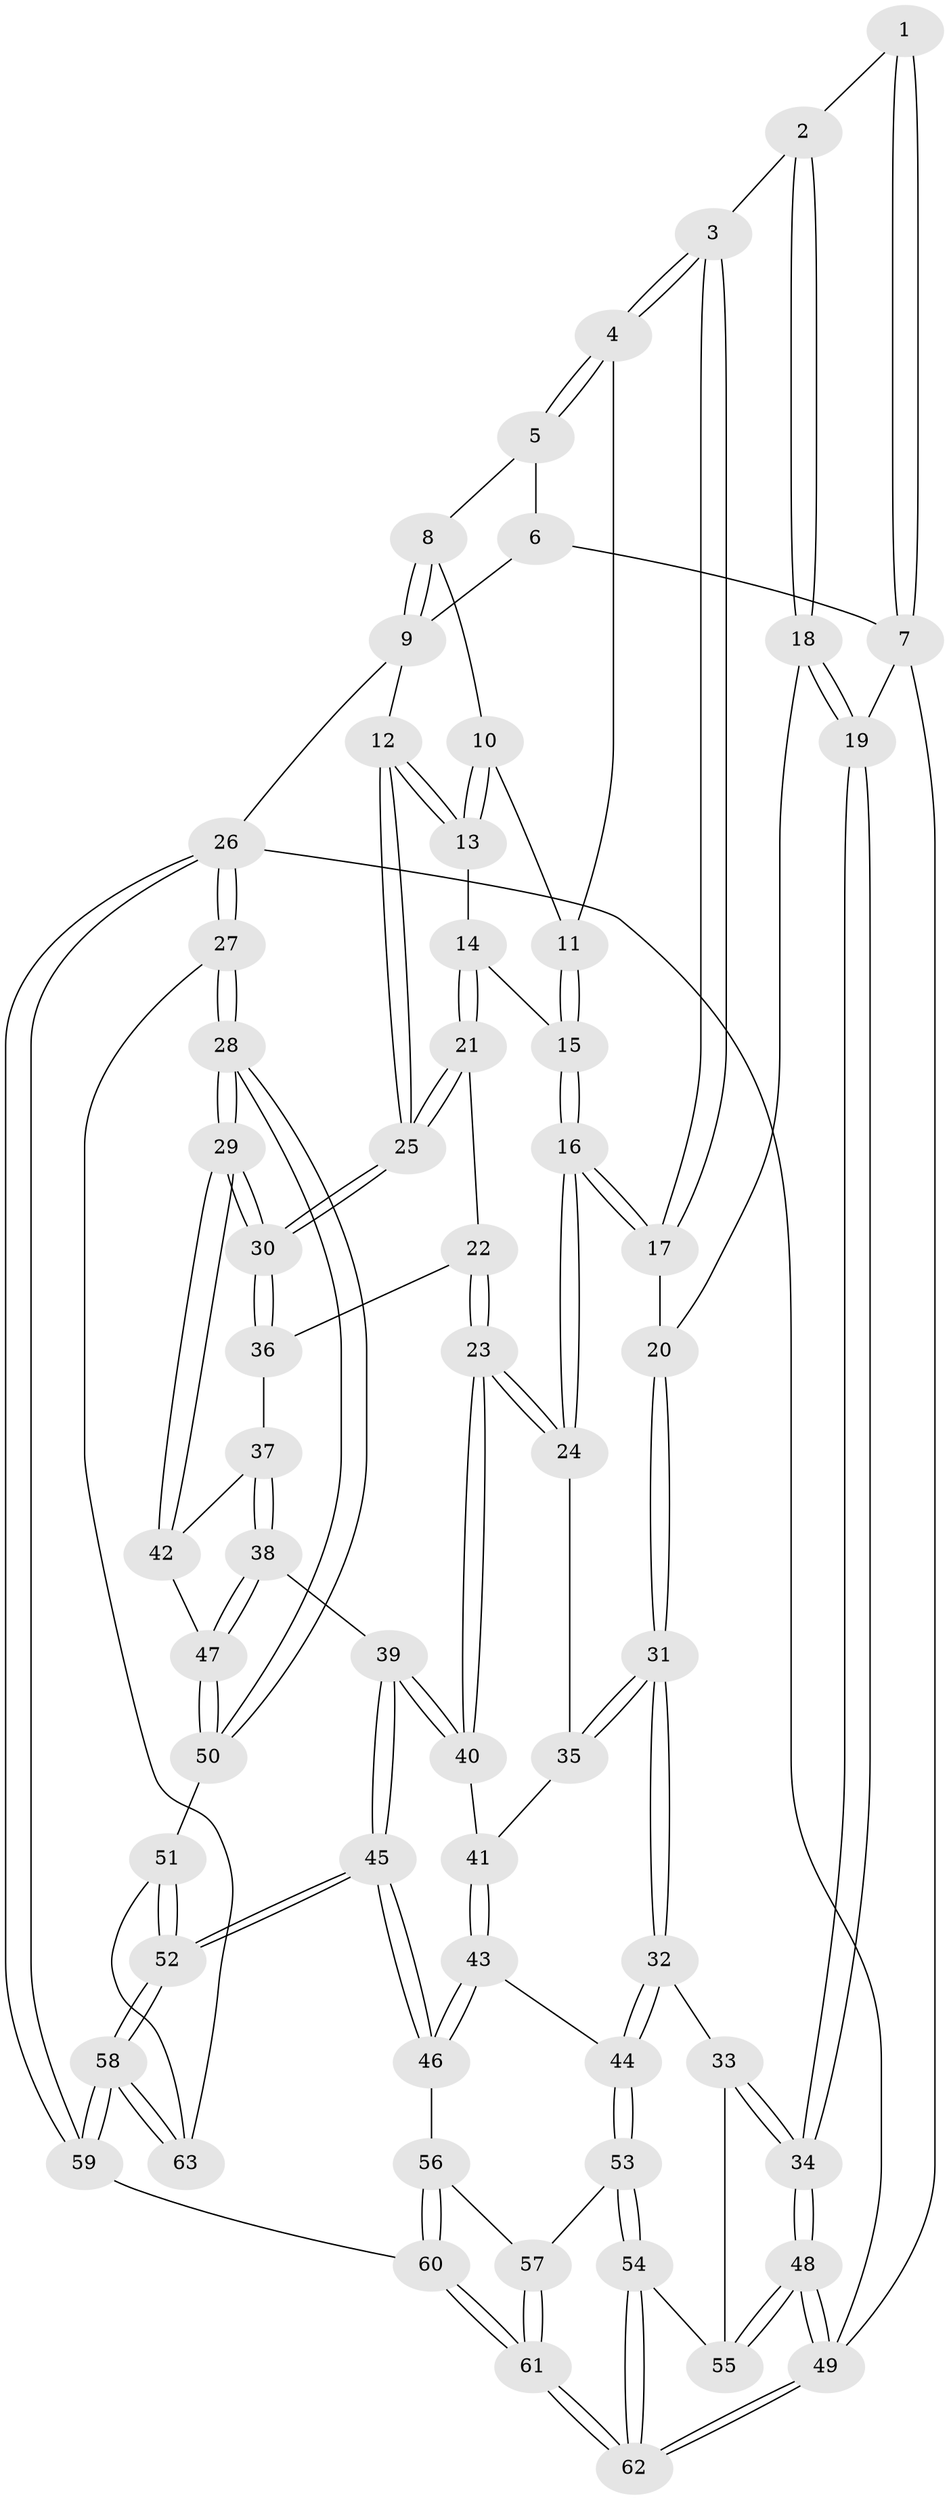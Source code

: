 // coarse degree distribution, {4: 0.41935483870967744, 5: 0.3225806451612903, 3: 0.0967741935483871, 6: 0.12903225806451613, 9: 0.03225806451612903}
// Generated by graph-tools (version 1.1) at 2025/05/03/04/25 22:05:03]
// undirected, 63 vertices, 154 edges
graph export_dot {
graph [start="1"]
  node [color=gray90,style=filled];
  1 [pos="+0.13368563090454463+0"];
  2 [pos="+0.27477900030633945+0.2004448688030253"];
  3 [pos="+0.44776283806122213+0.1337051389286328"];
  4 [pos="+0.4501656609175105+0.130582497421308"];
  5 [pos="+0.5479429581966797+0"];
  6 [pos="+0.10353647871779262+0"];
  7 [pos="+0+0.32438216684864496"];
  8 [pos="+0.7946336821133523+0"];
  9 [pos="+1+0"];
  10 [pos="+0.7856751759032794+0.0922773296888998"];
  11 [pos="+0.671799056909387+0.2548525375270654"];
  12 [pos="+1+0"];
  13 [pos="+0.8601112687915528+0.31579366782074075"];
  14 [pos="+0.8594080013503163+0.32422959808461765"];
  15 [pos="+0.6832545014015337+0.31328594703195023"];
  16 [pos="+0.5939222889661682+0.4256373745865392"];
  17 [pos="+0.506578120123805+0.3455234217296868"];
  18 [pos="+0.17868991518999747+0.3327715024096487"];
  19 [pos="+0+0.41363807091534743"];
  20 [pos="+0.32200202805390526+0.43783688411745025"];
  21 [pos="+0.8617616227989874+0.32911359988497485"];
  22 [pos="+0.8538599817864123+0.4596966307391224"];
  23 [pos="+0.73824430817203+0.5332427430338536"];
  24 [pos="+0.5985696333613707+0.4487859206308196"];
  25 [pos="+1+0.3482280341838732"];
  26 [pos="+1+1"];
  27 [pos="+1+0.9338302181757471"];
  28 [pos="+1+0.7118376133922631"];
  29 [pos="+1+0.6117213096504652"];
  30 [pos="+1+0.37153809883024913"];
  31 [pos="+0.3928391549068654+0.5966175416345673"];
  32 [pos="+0.3892478199976848+0.6114126702296543"];
  33 [pos="+0.27129561153611+0.6415399507452061"];
  34 [pos="+0+0.5104357083893822"];
  35 [pos="+0.5622037971458012+0.48635161095851737"];
  36 [pos="+0.8571698720199501+0.4615009787404702"];
  37 [pos="+0.9682200536823431+0.5695495863355693"];
  38 [pos="+0.8393764358652578+0.6569569546419072"];
  39 [pos="+0.7566877841665429+0.6438426389476423"];
  40 [pos="+0.7388060810645013+0.5617351995803974"];
  41 [pos="+0.5861981467093624+0.6426077157534241"];
  42 [pos="+1+0.5948115015639899"];
  43 [pos="+0.5573470278721657+0.7019851206864971"];
  44 [pos="+0.39781861417301895+0.6271261292871572"];
  45 [pos="+0.710866216401704+0.7743176027673039"];
  46 [pos="+0.5924432111977364+0.7495229753590431"];
  47 [pos="+0.9132825792054085+0.7129230632358166"];
  48 [pos="+0+1"];
  49 [pos="+0+1"];
  50 [pos="+0.9173407686285933+0.7556891567022965"];
  51 [pos="+0.8905491572164819+0.8156190597690954"];
  52 [pos="+0.7550632282359402+0.8610871207006602"];
  53 [pos="+0.39120431363764047+0.7548320325309613"];
  54 [pos="+0.3183423284511426+0.8417641199633114"];
  55 [pos="+0.23781123333484175+0.7282832986496671"];
  56 [pos="+0.5434159050617636+0.8005638811275271"];
  57 [pos="+0.486686922069791+0.831921117441596"];
  58 [pos="+0.7093305658094053+1"];
  59 [pos="+0.7021851926454125+1"];
  60 [pos="+0.6807874726585933+1"];
  61 [pos="+0.4072300950403575+1"];
  62 [pos="+0.19438767479698446+1"];
  63 [pos="+1+0.8785111282612379"];
  1 -- 2;
  1 -- 7;
  1 -- 7;
  2 -- 3;
  2 -- 18;
  2 -- 18;
  3 -- 4;
  3 -- 4;
  3 -- 17;
  3 -- 17;
  4 -- 5;
  4 -- 5;
  4 -- 11;
  5 -- 6;
  5 -- 8;
  6 -- 7;
  6 -- 9;
  7 -- 19;
  7 -- 49;
  8 -- 9;
  8 -- 9;
  8 -- 10;
  9 -- 12;
  9 -- 26;
  10 -- 11;
  10 -- 13;
  10 -- 13;
  11 -- 15;
  11 -- 15;
  12 -- 13;
  12 -- 13;
  12 -- 25;
  12 -- 25;
  13 -- 14;
  14 -- 15;
  14 -- 21;
  14 -- 21;
  15 -- 16;
  15 -- 16;
  16 -- 17;
  16 -- 17;
  16 -- 24;
  16 -- 24;
  17 -- 20;
  18 -- 19;
  18 -- 19;
  18 -- 20;
  19 -- 34;
  19 -- 34;
  20 -- 31;
  20 -- 31;
  21 -- 22;
  21 -- 25;
  21 -- 25;
  22 -- 23;
  22 -- 23;
  22 -- 36;
  23 -- 24;
  23 -- 24;
  23 -- 40;
  23 -- 40;
  24 -- 35;
  25 -- 30;
  25 -- 30;
  26 -- 27;
  26 -- 27;
  26 -- 59;
  26 -- 59;
  26 -- 49;
  27 -- 28;
  27 -- 28;
  27 -- 63;
  28 -- 29;
  28 -- 29;
  28 -- 50;
  28 -- 50;
  29 -- 30;
  29 -- 30;
  29 -- 42;
  29 -- 42;
  30 -- 36;
  30 -- 36;
  31 -- 32;
  31 -- 32;
  31 -- 35;
  31 -- 35;
  32 -- 33;
  32 -- 44;
  32 -- 44;
  33 -- 34;
  33 -- 34;
  33 -- 55;
  34 -- 48;
  34 -- 48;
  35 -- 41;
  36 -- 37;
  37 -- 38;
  37 -- 38;
  37 -- 42;
  38 -- 39;
  38 -- 47;
  38 -- 47;
  39 -- 40;
  39 -- 40;
  39 -- 45;
  39 -- 45;
  40 -- 41;
  41 -- 43;
  41 -- 43;
  42 -- 47;
  43 -- 44;
  43 -- 46;
  43 -- 46;
  44 -- 53;
  44 -- 53;
  45 -- 46;
  45 -- 46;
  45 -- 52;
  45 -- 52;
  46 -- 56;
  47 -- 50;
  47 -- 50;
  48 -- 49;
  48 -- 49;
  48 -- 55;
  48 -- 55;
  49 -- 62;
  49 -- 62;
  50 -- 51;
  51 -- 52;
  51 -- 52;
  51 -- 63;
  52 -- 58;
  52 -- 58;
  53 -- 54;
  53 -- 54;
  53 -- 57;
  54 -- 55;
  54 -- 62;
  54 -- 62;
  56 -- 57;
  56 -- 60;
  56 -- 60;
  57 -- 61;
  57 -- 61;
  58 -- 59;
  58 -- 59;
  58 -- 63;
  58 -- 63;
  59 -- 60;
  60 -- 61;
  60 -- 61;
  61 -- 62;
  61 -- 62;
}

